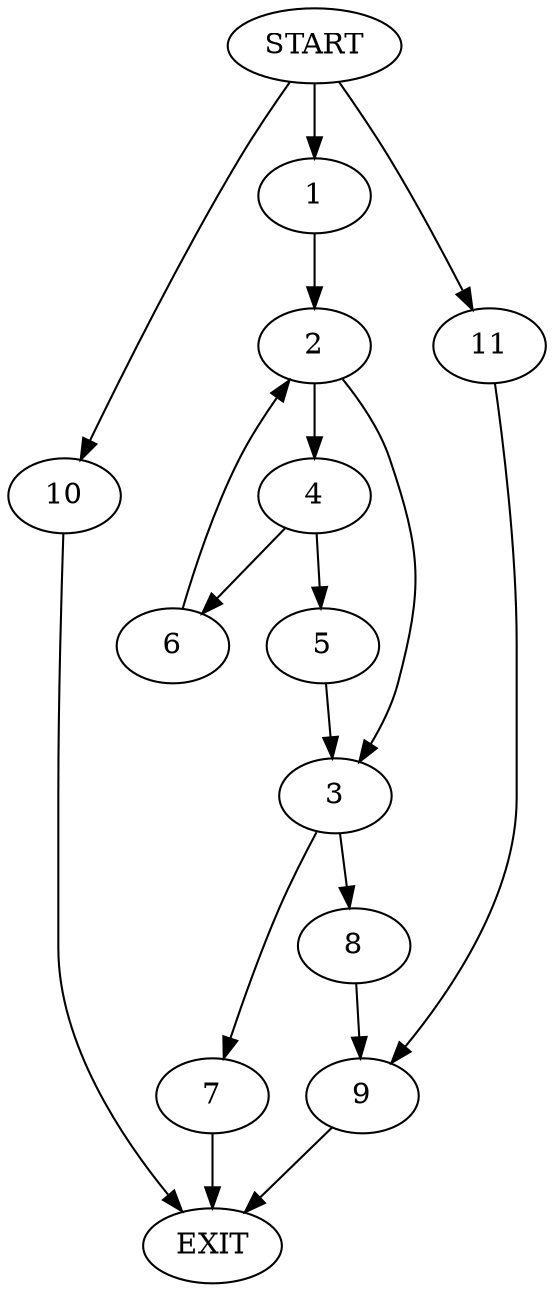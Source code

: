 digraph {
0 [label="START"]
12 [label="EXIT"]
0 -> 1
1 -> 2
2 -> 3
2 -> 4
4 -> 5
4 -> 6
3 -> 7
3 -> 8
5 -> 3
6 -> 2
8 -> 9
7 -> 12
0 -> 10
10 -> 12
9 -> 12
0 -> 11
11 -> 9
}
